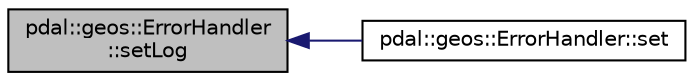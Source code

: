 digraph "pdal::geos::ErrorHandler::setLog"
{
  edge [fontname="Helvetica",fontsize="10",labelfontname="Helvetica",labelfontsize="10"];
  node [fontname="Helvetica",fontsize="10",shape=record];
  rankdir="LR";
  Node1 [label="pdal::geos::ErrorHandler\l::setLog",height=0.2,width=0.4,color="black", fillcolor="grey75", style="filled", fontcolor="black"];
  Node1 -> Node2 [dir="back",color="midnightblue",fontsize="10",style="solid",fontname="Helvetica"];
  Node2 [label="pdal::geos::ErrorHandler::set",height=0.2,width=0.4,color="black", fillcolor="white", style="filled",URL="$classpdal_1_1geos_1_1ErrorHandler.html#ad7461d093f205a31e3271d994c064637"];
}
